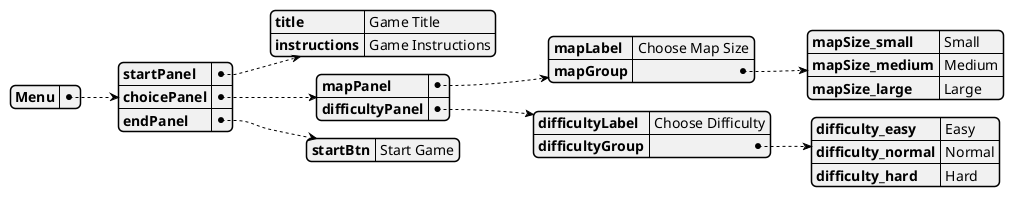 @startyaml menuUI
    
    Menu:
        startPanel:
            title: "Game Title"
            instructions: "Game Instructions"

        choicePanel:
            mapPanel:
                mapLabel: "Choose Map Size"
                mapGroup:
                    mapSize_small: "Small"
                    mapSize_medium: "Medium"
                    mapSize_large: "Large"

            difficultyPanel:
                difficultyLabel: "Choose Difficulty"
                difficultyGroup:
                    difficulty_easy: "Easy"
                    difficulty_normal: "Normal"
                    difficulty_hard: "Hard"

        endPanel:
            startBtn: "Start Game"

@endyaml
